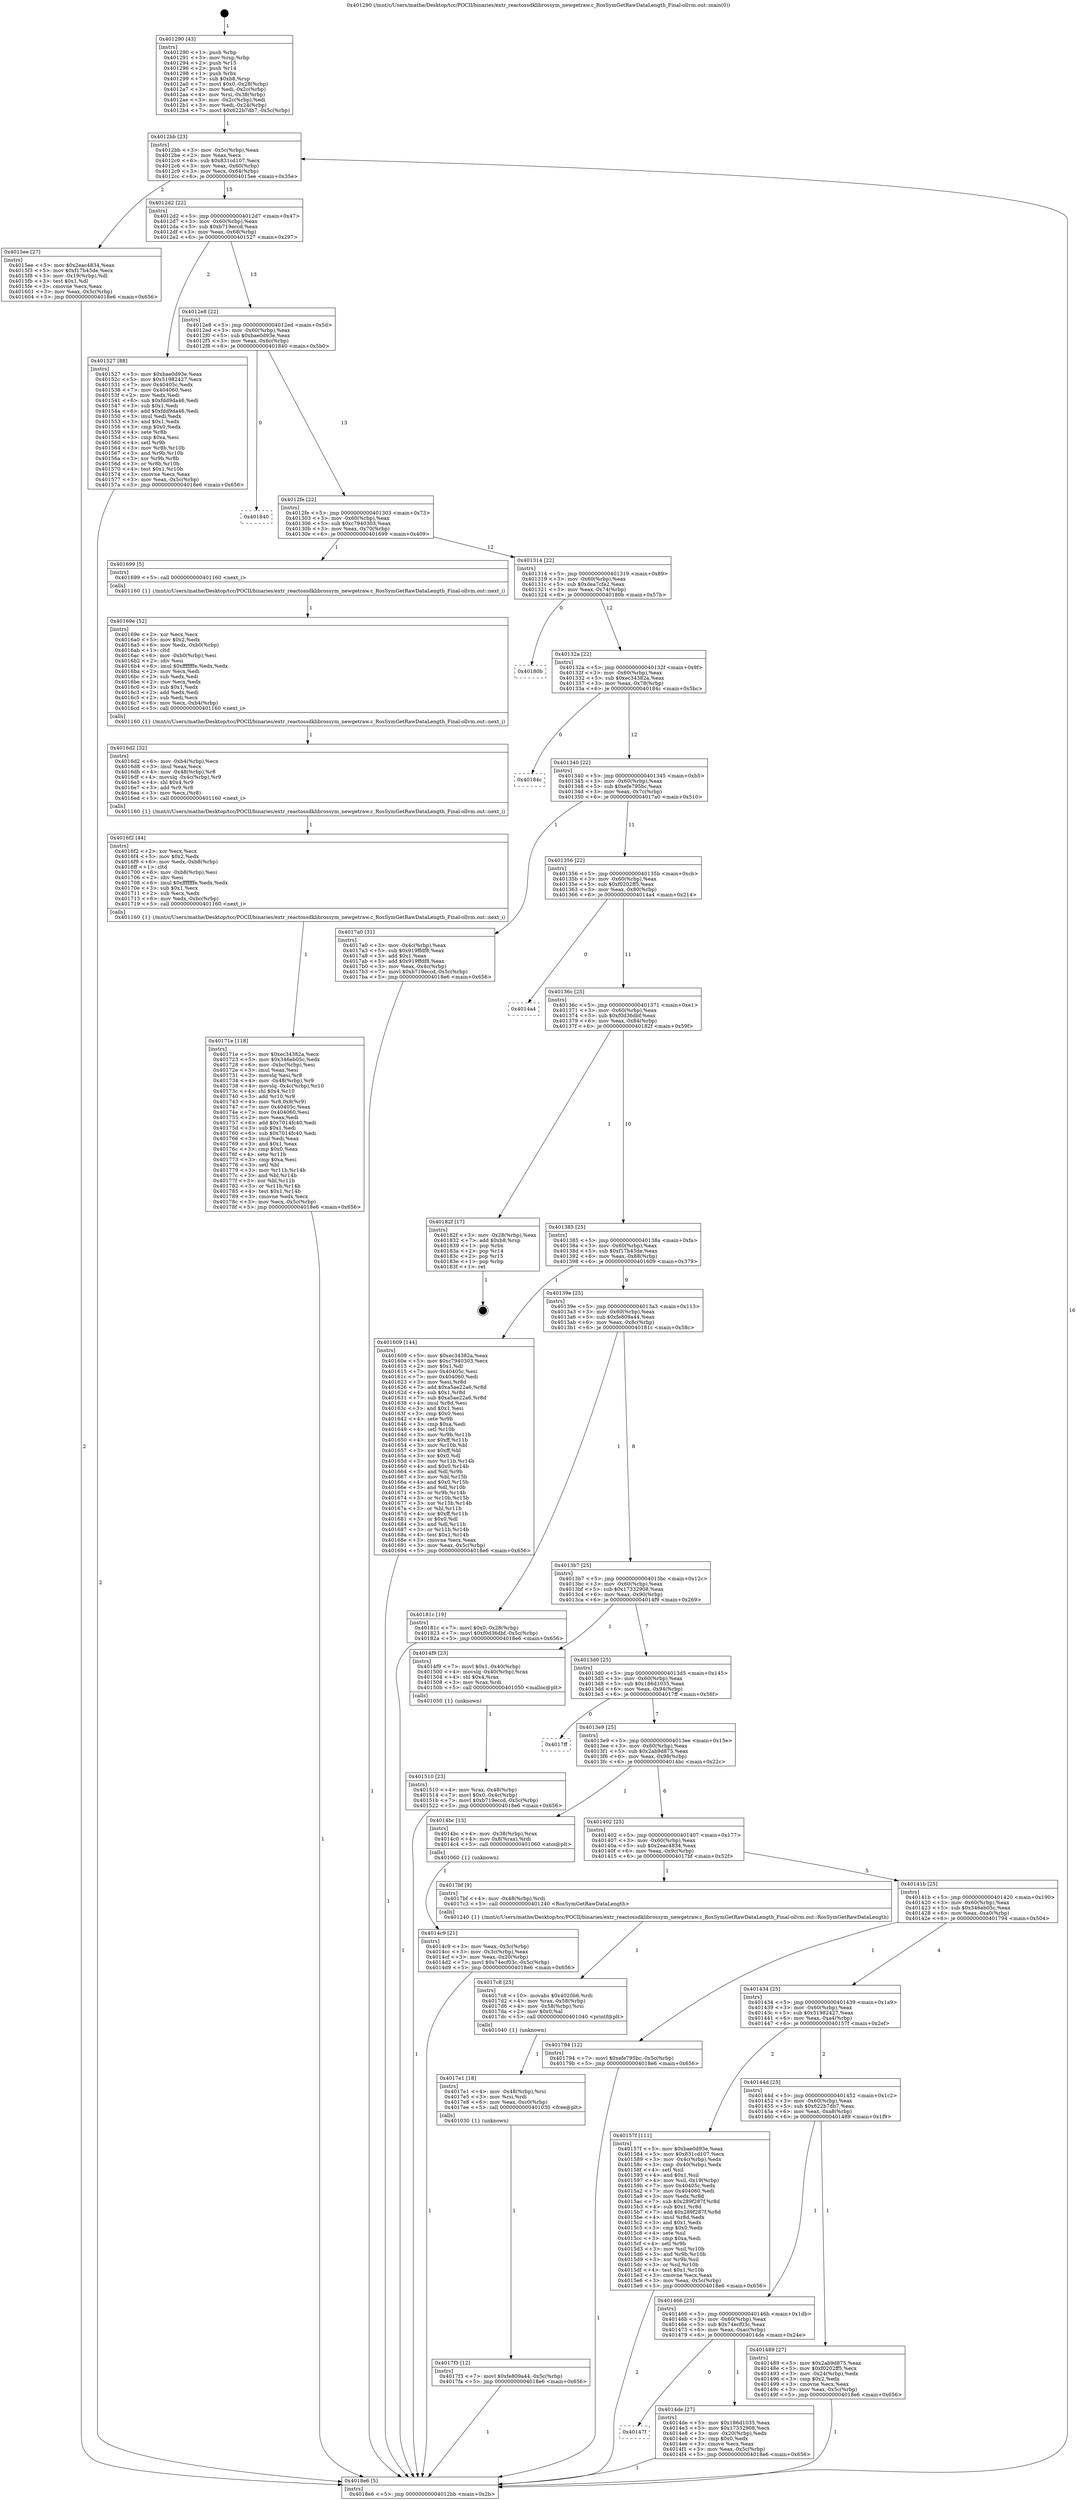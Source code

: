 digraph "0x401290" {
  label = "0x401290 (/mnt/c/Users/mathe/Desktop/tcc/POCII/binaries/extr_reactossdklibrossym_newgetraw.c_RosSymGetRawDataLength_Final-ollvm.out::main(0))"
  labelloc = "t"
  node[shape=record]

  Entry [label="",width=0.3,height=0.3,shape=circle,fillcolor=black,style=filled]
  "0x4012bb" [label="{
     0x4012bb [23]\l
     | [instrs]\l
     &nbsp;&nbsp;0x4012bb \<+3\>: mov -0x5c(%rbp),%eax\l
     &nbsp;&nbsp;0x4012be \<+2\>: mov %eax,%ecx\l
     &nbsp;&nbsp;0x4012c0 \<+6\>: sub $0x831cd107,%ecx\l
     &nbsp;&nbsp;0x4012c6 \<+3\>: mov %eax,-0x60(%rbp)\l
     &nbsp;&nbsp;0x4012c9 \<+3\>: mov %ecx,-0x64(%rbp)\l
     &nbsp;&nbsp;0x4012cc \<+6\>: je 00000000004015ee \<main+0x35e\>\l
  }"]
  "0x4015ee" [label="{
     0x4015ee [27]\l
     | [instrs]\l
     &nbsp;&nbsp;0x4015ee \<+5\>: mov $0x2eac4834,%eax\l
     &nbsp;&nbsp;0x4015f3 \<+5\>: mov $0xf17b45de,%ecx\l
     &nbsp;&nbsp;0x4015f8 \<+3\>: mov -0x19(%rbp),%dl\l
     &nbsp;&nbsp;0x4015fb \<+3\>: test $0x1,%dl\l
     &nbsp;&nbsp;0x4015fe \<+3\>: cmovne %ecx,%eax\l
     &nbsp;&nbsp;0x401601 \<+3\>: mov %eax,-0x5c(%rbp)\l
     &nbsp;&nbsp;0x401604 \<+5\>: jmp 00000000004018e6 \<main+0x656\>\l
  }"]
  "0x4012d2" [label="{
     0x4012d2 [22]\l
     | [instrs]\l
     &nbsp;&nbsp;0x4012d2 \<+5\>: jmp 00000000004012d7 \<main+0x47\>\l
     &nbsp;&nbsp;0x4012d7 \<+3\>: mov -0x60(%rbp),%eax\l
     &nbsp;&nbsp;0x4012da \<+5\>: sub $0xb719eccd,%eax\l
     &nbsp;&nbsp;0x4012df \<+3\>: mov %eax,-0x68(%rbp)\l
     &nbsp;&nbsp;0x4012e2 \<+6\>: je 0000000000401527 \<main+0x297\>\l
  }"]
  Exit [label="",width=0.3,height=0.3,shape=circle,fillcolor=black,style=filled,peripheries=2]
  "0x401527" [label="{
     0x401527 [88]\l
     | [instrs]\l
     &nbsp;&nbsp;0x401527 \<+5\>: mov $0xbae0d93e,%eax\l
     &nbsp;&nbsp;0x40152c \<+5\>: mov $0x51982427,%ecx\l
     &nbsp;&nbsp;0x401531 \<+7\>: mov 0x40405c,%edx\l
     &nbsp;&nbsp;0x401538 \<+7\>: mov 0x404060,%esi\l
     &nbsp;&nbsp;0x40153f \<+2\>: mov %edx,%edi\l
     &nbsp;&nbsp;0x401541 \<+6\>: sub $0xfdd9da46,%edi\l
     &nbsp;&nbsp;0x401547 \<+3\>: sub $0x1,%edi\l
     &nbsp;&nbsp;0x40154a \<+6\>: add $0xfdd9da46,%edi\l
     &nbsp;&nbsp;0x401550 \<+3\>: imul %edi,%edx\l
     &nbsp;&nbsp;0x401553 \<+3\>: and $0x1,%edx\l
     &nbsp;&nbsp;0x401556 \<+3\>: cmp $0x0,%edx\l
     &nbsp;&nbsp;0x401559 \<+4\>: sete %r8b\l
     &nbsp;&nbsp;0x40155d \<+3\>: cmp $0xa,%esi\l
     &nbsp;&nbsp;0x401560 \<+4\>: setl %r9b\l
     &nbsp;&nbsp;0x401564 \<+3\>: mov %r8b,%r10b\l
     &nbsp;&nbsp;0x401567 \<+3\>: and %r9b,%r10b\l
     &nbsp;&nbsp;0x40156a \<+3\>: xor %r9b,%r8b\l
     &nbsp;&nbsp;0x40156d \<+3\>: or %r8b,%r10b\l
     &nbsp;&nbsp;0x401570 \<+4\>: test $0x1,%r10b\l
     &nbsp;&nbsp;0x401574 \<+3\>: cmovne %ecx,%eax\l
     &nbsp;&nbsp;0x401577 \<+3\>: mov %eax,-0x5c(%rbp)\l
     &nbsp;&nbsp;0x40157a \<+5\>: jmp 00000000004018e6 \<main+0x656\>\l
  }"]
  "0x4012e8" [label="{
     0x4012e8 [22]\l
     | [instrs]\l
     &nbsp;&nbsp;0x4012e8 \<+5\>: jmp 00000000004012ed \<main+0x5d\>\l
     &nbsp;&nbsp;0x4012ed \<+3\>: mov -0x60(%rbp),%eax\l
     &nbsp;&nbsp;0x4012f0 \<+5\>: sub $0xbae0d93e,%eax\l
     &nbsp;&nbsp;0x4012f5 \<+3\>: mov %eax,-0x6c(%rbp)\l
     &nbsp;&nbsp;0x4012f8 \<+6\>: je 0000000000401840 \<main+0x5b0\>\l
  }"]
  "0x4017f3" [label="{
     0x4017f3 [12]\l
     | [instrs]\l
     &nbsp;&nbsp;0x4017f3 \<+7\>: movl $0xfe809a44,-0x5c(%rbp)\l
     &nbsp;&nbsp;0x4017fa \<+5\>: jmp 00000000004018e6 \<main+0x656\>\l
  }"]
  "0x401840" [label="{
     0x401840\l
  }", style=dashed]
  "0x4012fe" [label="{
     0x4012fe [22]\l
     | [instrs]\l
     &nbsp;&nbsp;0x4012fe \<+5\>: jmp 0000000000401303 \<main+0x73\>\l
     &nbsp;&nbsp;0x401303 \<+3\>: mov -0x60(%rbp),%eax\l
     &nbsp;&nbsp;0x401306 \<+5\>: sub $0xc7940303,%eax\l
     &nbsp;&nbsp;0x40130b \<+3\>: mov %eax,-0x70(%rbp)\l
     &nbsp;&nbsp;0x40130e \<+6\>: je 0000000000401699 \<main+0x409\>\l
  }"]
  "0x4017e1" [label="{
     0x4017e1 [18]\l
     | [instrs]\l
     &nbsp;&nbsp;0x4017e1 \<+4\>: mov -0x48(%rbp),%rsi\l
     &nbsp;&nbsp;0x4017e5 \<+3\>: mov %rsi,%rdi\l
     &nbsp;&nbsp;0x4017e8 \<+6\>: mov %eax,-0xc0(%rbp)\l
     &nbsp;&nbsp;0x4017ee \<+5\>: call 0000000000401030 \<free@plt\>\l
     | [calls]\l
     &nbsp;&nbsp;0x401030 \{1\} (unknown)\l
  }"]
  "0x401699" [label="{
     0x401699 [5]\l
     | [instrs]\l
     &nbsp;&nbsp;0x401699 \<+5\>: call 0000000000401160 \<next_i\>\l
     | [calls]\l
     &nbsp;&nbsp;0x401160 \{1\} (/mnt/c/Users/mathe/Desktop/tcc/POCII/binaries/extr_reactossdklibrossym_newgetraw.c_RosSymGetRawDataLength_Final-ollvm.out::next_i)\l
  }"]
  "0x401314" [label="{
     0x401314 [22]\l
     | [instrs]\l
     &nbsp;&nbsp;0x401314 \<+5\>: jmp 0000000000401319 \<main+0x89\>\l
     &nbsp;&nbsp;0x401319 \<+3\>: mov -0x60(%rbp),%eax\l
     &nbsp;&nbsp;0x40131c \<+5\>: sub $0xdea7cfa2,%eax\l
     &nbsp;&nbsp;0x401321 \<+3\>: mov %eax,-0x74(%rbp)\l
     &nbsp;&nbsp;0x401324 \<+6\>: je 000000000040180b \<main+0x57b\>\l
  }"]
  "0x4017c8" [label="{
     0x4017c8 [25]\l
     | [instrs]\l
     &nbsp;&nbsp;0x4017c8 \<+10\>: movabs $0x4020b6,%rdi\l
     &nbsp;&nbsp;0x4017d2 \<+4\>: mov %rax,-0x58(%rbp)\l
     &nbsp;&nbsp;0x4017d6 \<+4\>: mov -0x58(%rbp),%rsi\l
     &nbsp;&nbsp;0x4017da \<+2\>: mov $0x0,%al\l
     &nbsp;&nbsp;0x4017dc \<+5\>: call 0000000000401040 \<printf@plt\>\l
     | [calls]\l
     &nbsp;&nbsp;0x401040 \{1\} (unknown)\l
  }"]
  "0x40180b" [label="{
     0x40180b\l
  }", style=dashed]
  "0x40132a" [label="{
     0x40132a [22]\l
     | [instrs]\l
     &nbsp;&nbsp;0x40132a \<+5\>: jmp 000000000040132f \<main+0x9f\>\l
     &nbsp;&nbsp;0x40132f \<+3\>: mov -0x60(%rbp),%eax\l
     &nbsp;&nbsp;0x401332 \<+5\>: sub $0xec34382a,%eax\l
     &nbsp;&nbsp;0x401337 \<+3\>: mov %eax,-0x78(%rbp)\l
     &nbsp;&nbsp;0x40133a \<+6\>: je 000000000040184c \<main+0x5bc\>\l
  }"]
  "0x40171e" [label="{
     0x40171e [118]\l
     | [instrs]\l
     &nbsp;&nbsp;0x40171e \<+5\>: mov $0xec34382a,%ecx\l
     &nbsp;&nbsp;0x401723 \<+5\>: mov $0x346eb05c,%edx\l
     &nbsp;&nbsp;0x401728 \<+6\>: mov -0xbc(%rbp),%esi\l
     &nbsp;&nbsp;0x40172e \<+3\>: imul %eax,%esi\l
     &nbsp;&nbsp;0x401731 \<+3\>: movslq %esi,%r8\l
     &nbsp;&nbsp;0x401734 \<+4\>: mov -0x48(%rbp),%r9\l
     &nbsp;&nbsp;0x401738 \<+4\>: movslq -0x4c(%rbp),%r10\l
     &nbsp;&nbsp;0x40173c \<+4\>: shl $0x4,%r10\l
     &nbsp;&nbsp;0x401740 \<+3\>: add %r10,%r9\l
     &nbsp;&nbsp;0x401743 \<+4\>: mov %r8,0x8(%r9)\l
     &nbsp;&nbsp;0x401747 \<+7\>: mov 0x40405c,%eax\l
     &nbsp;&nbsp;0x40174e \<+7\>: mov 0x404060,%esi\l
     &nbsp;&nbsp;0x401755 \<+2\>: mov %eax,%edi\l
     &nbsp;&nbsp;0x401757 \<+6\>: add $0x7014fc40,%edi\l
     &nbsp;&nbsp;0x40175d \<+3\>: sub $0x1,%edi\l
     &nbsp;&nbsp;0x401760 \<+6\>: sub $0x7014fc40,%edi\l
     &nbsp;&nbsp;0x401766 \<+3\>: imul %edi,%eax\l
     &nbsp;&nbsp;0x401769 \<+3\>: and $0x1,%eax\l
     &nbsp;&nbsp;0x40176c \<+3\>: cmp $0x0,%eax\l
     &nbsp;&nbsp;0x40176f \<+4\>: sete %r11b\l
     &nbsp;&nbsp;0x401773 \<+3\>: cmp $0xa,%esi\l
     &nbsp;&nbsp;0x401776 \<+3\>: setl %bl\l
     &nbsp;&nbsp;0x401779 \<+3\>: mov %r11b,%r14b\l
     &nbsp;&nbsp;0x40177c \<+3\>: and %bl,%r14b\l
     &nbsp;&nbsp;0x40177f \<+3\>: xor %bl,%r11b\l
     &nbsp;&nbsp;0x401782 \<+3\>: or %r11b,%r14b\l
     &nbsp;&nbsp;0x401785 \<+4\>: test $0x1,%r14b\l
     &nbsp;&nbsp;0x401789 \<+3\>: cmovne %edx,%ecx\l
     &nbsp;&nbsp;0x40178c \<+3\>: mov %ecx,-0x5c(%rbp)\l
     &nbsp;&nbsp;0x40178f \<+5\>: jmp 00000000004018e6 \<main+0x656\>\l
  }"]
  "0x40184c" [label="{
     0x40184c\l
  }", style=dashed]
  "0x401340" [label="{
     0x401340 [22]\l
     | [instrs]\l
     &nbsp;&nbsp;0x401340 \<+5\>: jmp 0000000000401345 \<main+0xb5\>\l
     &nbsp;&nbsp;0x401345 \<+3\>: mov -0x60(%rbp),%eax\l
     &nbsp;&nbsp;0x401348 \<+5\>: sub $0xefe795bc,%eax\l
     &nbsp;&nbsp;0x40134d \<+3\>: mov %eax,-0x7c(%rbp)\l
     &nbsp;&nbsp;0x401350 \<+6\>: je 00000000004017a0 \<main+0x510\>\l
  }"]
  "0x4016f2" [label="{
     0x4016f2 [44]\l
     | [instrs]\l
     &nbsp;&nbsp;0x4016f2 \<+2\>: xor %ecx,%ecx\l
     &nbsp;&nbsp;0x4016f4 \<+5\>: mov $0x2,%edx\l
     &nbsp;&nbsp;0x4016f9 \<+6\>: mov %edx,-0xb8(%rbp)\l
     &nbsp;&nbsp;0x4016ff \<+1\>: cltd\l
     &nbsp;&nbsp;0x401700 \<+6\>: mov -0xb8(%rbp),%esi\l
     &nbsp;&nbsp;0x401706 \<+2\>: idiv %esi\l
     &nbsp;&nbsp;0x401708 \<+6\>: imul $0xfffffffe,%edx,%edx\l
     &nbsp;&nbsp;0x40170e \<+3\>: sub $0x1,%ecx\l
     &nbsp;&nbsp;0x401711 \<+2\>: sub %ecx,%edx\l
     &nbsp;&nbsp;0x401713 \<+6\>: mov %edx,-0xbc(%rbp)\l
     &nbsp;&nbsp;0x401719 \<+5\>: call 0000000000401160 \<next_i\>\l
     | [calls]\l
     &nbsp;&nbsp;0x401160 \{1\} (/mnt/c/Users/mathe/Desktop/tcc/POCII/binaries/extr_reactossdklibrossym_newgetraw.c_RosSymGetRawDataLength_Final-ollvm.out::next_i)\l
  }"]
  "0x4017a0" [label="{
     0x4017a0 [31]\l
     | [instrs]\l
     &nbsp;&nbsp;0x4017a0 \<+3\>: mov -0x4c(%rbp),%eax\l
     &nbsp;&nbsp;0x4017a3 \<+5\>: sub $0x919ffdf8,%eax\l
     &nbsp;&nbsp;0x4017a8 \<+3\>: add $0x1,%eax\l
     &nbsp;&nbsp;0x4017ab \<+5\>: add $0x919ffdf8,%eax\l
     &nbsp;&nbsp;0x4017b0 \<+3\>: mov %eax,-0x4c(%rbp)\l
     &nbsp;&nbsp;0x4017b3 \<+7\>: movl $0xb719eccd,-0x5c(%rbp)\l
     &nbsp;&nbsp;0x4017ba \<+5\>: jmp 00000000004018e6 \<main+0x656\>\l
  }"]
  "0x401356" [label="{
     0x401356 [22]\l
     | [instrs]\l
     &nbsp;&nbsp;0x401356 \<+5\>: jmp 000000000040135b \<main+0xcb\>\l
     &nbsp;&nbsp;0x40135b \<+3\>: mov -0x60(%rbp),%eax\l
     &nbsp;&nbsp;0x40135e \<+5\>: sub $0xf0202ff5,%eax\l
     &nbsp;&nbsp;0x401363 \<+3\>: mov %eax,-0x80(%rbp)\l
     &nbsp;&nbsp;0x401366 \<+6\>: je 00000000004014a4 \<main+0x214\>\l
  }"]
  "0x4016d2" [label="{
     0x4016d2 [32]\l
     | [instrs]\l
     &nbsp;&nbsp;0x4016d2 \<+6\>: mov -0xb4(%rbp),%ecx\l
     &nbsp;&nbsp;0x4016d8 \<+3\>: imul %eax,%ecx\l
     &nbsp;&nbsp;0x4016db \<+4\>: mov -0x48(%rbp),%r8\l
     &nbsp;&nbsp;0x4016df \<+4\>: movslq -0x4c(%rbp),%r9\l
     &nbsp;&nbsp;0x4016e3 \<+4\>: shl $0x4,%r9\l
     &nbsp;&nbsp;0x4016e7 \<+3\>: add %r9,%r8\l
     &nbsp;&nbsp;0x4016ea \<+3\>: mov %ecx,(%r8)\l
     &nbsp;&nbsp;0x4016ed \<+5\>: call 0000000000401160 \<next_i\>\l
     | [calls]\l
     &nbsp;&nbsp;0x401160 \{1\} (/mnt/c/Users/mathe/Desktop/tcc/POCII/binaries/extr_reactossdklibrossym_newgetraw.c_RosSymGetRawDataLength_Final-ollvm.out::next_i)\l
  }"]
  "0x4014a4" [label="{
     0x4014a4\l
  }", style=dashed]
  "0x40136c" [label="{
     0x40136c [25]\l
     | [instrs]\l
     &nbsp;&nbsp;0x40136c \<+5\>: jmp 0000000000401371 \<main+0xe1\>\l
     &nbsp;&nbsp;0x401371 \<+3\>: mov -0x60(%rbp),%eax\l
     &nbsp;&nbsp;0x401374 \<+5\>: sub $0xf0d36dbf,%eax\l
     &nbsp;&nbsp;0x401379 \<+6\>: mov %eax,-0x84(%rbp)\l
     &nbsp;&nbsp;0x40137f \<+6\>: je 000000000040182f \<main+0x59f\>\l
  }"]
  "0x40169e" [label="{
     0x40169e [52]\l
     | [instrs]\l
     &nbsp;&nbsp;0x40169e \<+2\>: xor %ecx,%ecx\l
     &nbsp;&nbsp;0x4016a0 \<+5\>: mov $0x2,%edx\l
     &nbsp;&nbsp;0x4016a5 \<+6\>: mov %edx,-0xb0(%rbp)\l
     &nbsp;&nbsp;0x4016ab \<+1\>: cltd\l
     &nbsp;&nbsp;0x4016ac \<+6\>: mov -0xb0(%rbp),%esi\l
     &nbsp;&nbsp;0x4016b2 \<+2\>: idiv %esi\l
     &nbsp;&nbsp;0x4016b4 \<+6\>: imul $0xfffffffe,%edx,%edx\l
     &nbsp;&nbsp;0x4016ba \<+2\>: mov %ecx,%edi\l
     &nbsp;&nbsp;0x4016bc \<+2\>: sub %edx,%edi\l
     &nbsp;&nbsp;0x4016be \<+2\>: mov %ecx,%edx\l
     &nbsp;&nbsp;0x4016c0 \<+3\>: sub $0x1,%edx\l
     &nbsp;&nbsp;0x4016c3 \<+2\>: add %edx,%edi\l
     &nbsp;&nbsp;0x4016c5 \<+2\>: sub %edi,%ecx\l
     &nbsp;&nbsp;0x4016c7 \<+6\>: mov %ecx,-0xb4(%rbp)\l
     &nbsp;&nbsp;0x4016cd \<+5\>: call 0000000000401160 \<next_i\>\l
     | [calls]\l
     &nbsp;&nbsp;0x401160 \{1\} (/mnt/c/Users/mathe/Desktop/tcc/POCII/binaries/extr_reactossdklibrossym_newgetraw.c_RosSymGetRawDataLength_Final-ollvm.out::next_i)\l
  }"]
  "0x40182f" [label="{
     0x40182f [17]\l
     | [instrs]\l
     &nbsp;&nbsp;0x40182f \<+3\>: mov -0x28(%rbp),%eax\l
     &nbsp;&nbsp;0x401832 \<+7\>: add $0xb8,%rsp\l
     &nbsp;&nbsp;0x401839 \<+1\>: pop %rbx\l
     &nbsp;&nbsp;0x40183a \<+2\>: pop %r14\l
     &nbsp;&nbsp;0x40183c \<+2\>: pop %r15\l
     &nbsp;&nbsp;0x40183e \<+1\>: pop %rbp\l
     &nbsp;&nbsp;0x40183f \<+1\>: ret\l
  }"]
  "0x401385" [label="{
     0x401385 [25]\l
     | [instrs]\l
     &nbsp;&nbsp;0x401385 \<+5\>: jmp 000000000040138a \<main+0xfa\>\l
     &nbsp;&nbsp;0x40138a \<+3\>: mov -0x60(%rbp),%eax\l
     &nbsp;&nbsp;0x40138d \<+5\>: sub $0xf17b45de,%eax\l
     &nbsp;&nbsp;0x401392 \<+6\>: mov %eax,-0x88(%rbp)\l
     &nbsp;&nbsp;0x401398 \<+6\>: je 0000000000401609 \<main+0x379\>\l
  }"]
  "0x401510" [label="{
     0x401510 [23]\l
     | [instrs]\l
     &nbsp;&nbsp;0x401510 \<+4\>: mov %rax,-0x48(%rbp)\l
     &nbsp;&nbsp;0x401514 \<+7\>: movl $0x0,-0x4c(%rbp)\l
     &nbsp;&nbsp;0x40151b \<+7\>: movl $0xb719eccd,-0x5c(%rbp)\l
     &nbsp;&nbsp;0x401522 \<+5\>: jmp 00000000004018e6 \<main+0x656\>\l
  }"]
  "0x401609" [label="{
     0x401609 [144]\l
     | [instrs]\l
     &nbsp;&nbsp;0x401609 \<+5\>: mov $0xec34382a,%eax\l
     &nbsp;&nbsp;0x40160e \<+5\>: mov $0xc7940303,%ecx\l
     &nbsp;&nbsp;0x401613 \<+2\>: mov $0x1,%dl\l
     &nbsp;&nbsp;0x401615 \<+7\>: mov 0x40405c,%esi\l
     &nbsp;&nbsp;0x40161c \<+7\>: mov 0x404060,%edi\l
     &nbsp;&nbsp;0x401623 \<+3\>: mov %esi,%r8d\l
     &nbsp;&nbsp;0x401626 \<+7\>: add $0xa5ae22a6,%r8d\l
     &nbsp;&nbsp;0x40162d \<+4\>: sub $0x1,%r8d\l
     &nbsp;&nbsp;0x401631 \<+7\>: sub $0xa5ae22a6,%r8d\l
     &nbsp;&nbsp;0x401638 \<+4\>: imul %r8d,%esi\l
     &nbsp;&nbsp;0x40163c \<+3\>: and $0x1,%esi\l
     &nbsp;&nbsp;0x40163f \<+3\>: cmp $0x0,%esi\l
     &nbsp;&nbsp;0x401642 \<+4\>: sete %r9b\l
     &nbsp;&nbsp;0x401646 \<+3\>: cmp $0xa,%edi\l
     &nbsp;&nbsp;0x401649 \<+4\>: setl %r10b\l
     &nbsp;&nbsp;0x40164d \<+3\>: mov %r9b,%r11b\l
     &nbsp;&nbsp;0x401650 \<+4\>: xor $0xff,%r11b\l
     &nbsp;&nbsp;0x401654 \<+3\>: mov %r10b,%bl\l
     &nbsp;&nbsp;0x401657 \<+3\>: xor $0xff,%bl\l
     &nbsp;&nbsp;0x40165a \<+3\>: xor $0x0,%dl\l
     &nbsp;&nbsp;0x40165d \<+3\>: mov %r11b,%r14b\l
     &nbsp;&nbsp;0x401660 \<+4\>: and $0x0,%r14b\l
     &nbsp;&nbsp;0x401664 \<+3\>: and %dl,%r9b\l
     &nbsp;&nbsp;0x401667 \<+3\>: mov %bl,%r15b\l
     &nbsp;&nbsp;0x40166a \<+4\>: and $0x0,%r15b\l
     &nbsp;&nbsp;0x40166e \<+3\>: and %dl,%r10b\l
     &nbsp;&nbsp;0x401671 \<+3\>: or %r9b,%r14b\l
     &nbsp;&nbsp;0x401674 \<+3\>: or %r10b,%r15b\l
     &nbsp;&nbsp;0x401677 \<+3\>: xor %r15b,%r14b\l
     &nbsp;&nbsp;0x40167a \<+3\>: or %bl,%r11b\l
     &nbsp;&nbsp;0x40167d \<+4\>: xor $0xff,%r11b\l
     &nbsp;&nbsp;0x401681 \<+3\>: or $0x0,%dl\l
     &nbsp;&nbsp;0x401684 \<+3\>: and %dl,%r11b\l
     &nbsp;&nbsp;0x401687 \<+3\>: or %r11b,%r14b\l
     &nbsp;&nbsp;0x40168a \<+4\>: test $0x1,%r14b\l
     &nbsp;&nbsp;0x40168e \<+3\>: cmovne %ecx,%eax\l
     &nbsp;&nbsp;0x401691 \<+3\>: mov %eax,-0x5c(%rbp)\l
     &nbsp;&nbsp;0x401694 \<+5\>: jmp 00000000004018e6 \<main+0x656\>\l
  }"]
  "0x40139e" [label="{
     0x40139e [25]\l
     | [instrs]\l
     &nbsp;&nbsp;0x40139e \<+5\>: jmp 00000000004013a3 \<main+0x113\>\l
     &nbsp;&nbsp;0x4013a3 \<+3\>: mov -0x60(%rbp),%eax\l
     &nbsp;&nbsp;0x4013a6 \<+5\>: sub $0xfe809a44,%eax\l
     &nbsp;&nbsp;0x4013ab \<+6\>: mov %eax,-0x8c(%rbp)\l
     &nbsp;&nbsp;0x4013b1 \<+6\>: je 000000000040181c \<main+0x58c\>\l
  }"]
  "0x40147f" [label="{
     0x40147f\l
  }", style=dashed]
  "0x40181c" [label="{
     0x40181c [19]\l
     | [instrs]\l
     &nbsp;&nbsp;0x40181c \<+7\>: movl $0x0,-0x28(%rbp)\l
     &nbsp;&nbsp;0x401823 \<+7\>: movl $0xf0d36dbf,-0x5c(%rbp)\l
     &nbsp;&nbsp;0x40182a \<+5\>: jmp 00000000004018e6 \<main+0x656\>\l
  }"]
  "0x4013b7" [label="{
     0x4013b7 [25]\l
     | [instrs]\l
     &nbsp;&nbsp;0x4013b7 \<+5\>: jmp 00000000004013bc \<main+0x12c\>\l
     &nbsp;&nbsp;0x4013bc \<+3\>: mov -0x60(%rbp),%eax\l
     &nbsp;&nbsp;0x4013bf \<+5\>: sub $0x17332908,%eax\l
     &nbsp;&nbsp;0x4013c4 \<+6\>: mov %eax,-0x90(%rbp)\l
     &nbsp;&nbsp;0x4013ca \<+6\>: je 00000000004014f9 \<main+0x269\>\l
  }"]
  "0x4014de" [label="{
     0x4014de [27]\l
     | [instrs]\l
     &nbsp;&nbsp;0x4014de \<+5\>: mov $0x186d1035,%eax\l
     &nbsp;&nbsp;0x4014e3 \<+5\>: mov $0x17332908,%ecx\l
     &nbsp;&nbsp;0x4014e8 \<+3\>: mov -0x20(%rbp),%edx\l
     &nbsp;&nbsp;0x4014eb \<+3\>: cmp $0x0,%edx\l
     &nbsp;&nbsp;0x4014ee \<+3\>: cmove %ecx,%eax\l
     &nbsp;&nbsp;0x4014f1 \<+3\>: mov %eax,-0x5c(%rbp)\l
     &nbsp;&nbsp;0x4014f4 \<+5\>: jmp 00000000004018e6 \<main+0x656\>\l
  }"]
  "0x4014f9" [label="{
     0x4014f9 [23]\l
     | [instrs]\l
     &nbsp;&nbsp;0x4014f9 \<+7\>: movl $0x1,-0x40(%rbp)\l
     &nbsp;&nbsp;0x401500 \<+4\>: movslq -0x40(%rbp),%rax\l
     &nbsp;&nbsp;0x401504 \<+4\>: shl $0x4,%rax\l
     &nbsp;&nbsp;0x401508 \<+3\>: mov %rax,%rdi\l
     &nbsp;&nbsp;0x40150b \<+5\>: call 0000000000401050 \<malloc@plt\>\l
     | [calls]\l
     &nbsp;&nbsp;0x401050 \{1\} (unknown)\l
  }"]
  "0x4013d0" [label="{
     0x4013d0 [25]\l
     | [instrs]\l
     &nbsp;&nbsp;0x4013d0 \<+5\>: jmp 00000000004013d5 \<main+0x145\>\l
     &nbsp;&nbsp;0x4013d5 \<+3\>: mov -0x60(%rbp),%eax\l
     &nbsp;&nbsp;0x4013d8 \<+5\>: sub $0x186d1035,%eax\l
     &nbsp;&nbsp;0x4013dd \<+6\>: mov %eax,-0x94(%rbp)\l
     &nbsp;&nbsp;0x4013e3 \<+6\>: je 00000000004017ff \<main+0x56f\>\l
  }"]
  "0x4014c9" [label="{
     0x4014c9 [21]\l
     | [instrs]\l
     &nbsp;&nbsp;0x4014c9 \<+3\>: mov %eax,-0x3c(%rbp)\l
     &nbsp;&nbsp;0x4014cc \<+3\>: mov -0x3c(%rbp),%eax\l
     &nbsp;&nbsp;0x4014cf \<+3\>: mov %eax,-0x20(%rbp)\l
     &nbsp;&nbsp;0x4014d2 \<+7\>: movl $0x74ecf03c,-0x5c(%rbp)\l
     &nbsp;&nbsp;0x4014d9 \<+5\>: jmp 00000000004018e6 \<main+0x656\>\l
  }"]
  "0x4017ff" [label="{
     0x4017ff\l
  }", style=dashed]
  "0x4013e9" [label="{
     0x4013e9 [25]\l
     | [instrs]\l
     &nbsp;&nbsp;0x4013e9 \<+5\>: jmp 00000000004013ee \<main+0x15e\>\l
     &nbsp;&nbsp;0x4013ee \<+3\>: mov -0x60(%rbp),%eax\l
     &nbsp;&nbsp;0x4013f1 \<+5\>: sub $0x2ab9d875,%eax\l
     &nbsp;&nbsp;0x4013f6 \<+6\>: mov %eax,-0x98(%rbp)\l
     &nbsp;&nbsp;0x4013fc \<+6\>: je 00000000004014bc \<main+0x22c\>\l
  }"]
  "0x401290" [label="{
     0x401290 [43]\l
     | [instrs]\l
     &nbsp;&nbsp;0x401290 \<+1\>: push %rbp\l
     &nbsp;&nbsp;0x401291 \<+3\>: mov %rsp,%rbp\l
     &nbsp;&nbsp;0x401294 \<+2\>: push %r15\l
     &nbsp;&nbsp;0x401296 \<+2\>: push %r14\l
     &nbsp;&nbsp;0x401298 \<+1\>: push %rbx\l
     &nbsp;&nbsp;0x401299 \<+7\>: sub $0xb8,%rsp\l
     &nbsp;&nbsp;0x4012a0 \<+7\>: movl $0x0,-0x28(%rbp)\l
     &nbsp;&nbsp;0x4012a7 \<+3\>: mov %edi,-0x2c(%rbp)\l
     &nbsp;&nbsp;0x4012aa \<+4\>: mov %rsi,-0x38(%rbp)\l
     &nbsp;&nbsp;0x4012ae \<+3\>: mov -0x2c(%rbp),%edi\l
     &nbsp;&nbsp;0x4012b1 \<+3\>: mov %edi,-0x24(%rbp)\l
     &nbsp;&nbsp;0x4012b4 \<+7\>: movl $0x622b7db7,-0x5c(%rbp)\l
  }"]
  "0x4014bc" [label="{
     0x4014bc [13]\l
     | [instrs]\l
     &nbsp;&nbsp;0x4014bc \<+4\>: mov -0x38(%rbp),%rax\l
     &nbsp;&nbsp;0x4014c0 \<+4\>: mov 0x8(%rax),%rdi\l
     &nbsp;&nbsp;0x4014c4 \<+5\>: call 0000000000401060 \<atoi@plt\>\l
     | [calls]\l
     &nbsp;&nbsp;0x401060 \{1\} (unknown)\l
  }"]
  "0x401402" [label="{
     0x401402 [25]\l
     | [instrs]\l
     &nbsp;&nbsp;0x401402 \<+5\>: jmp 0000000000401407 \<main+0x177\>\l
     &nbsp;&nbsp;0x401407 \<+3\>: mov -0x60(%rbp),%eax\l
     &nbsp;&nbsp;0x40140a \<+5\>: sub $0x2eac4834,%eax\l
     &nbsp;&nbsp;0x40140f \<+6\>: mov %eax,-0x9c(%rbp)\l
     &nbsp;&nbsp;0x401415 \<+6\>: je 00000000004017bf \<main+0x52f\>\l
  }"]
  "0x4018e6" [label="{
     0x4018e6 [5]\l
     | [instrs]\l
     &nbsp;&nbsp;0x4018e6 \<+5\>: jmp 00000000004012bb \<main+0x2b\>\l
  }"]
  "0x4017bf" [label="{
     0x4017bf [9]\l
     | [instrs]\l
     &nbsp;&nbsp;0x4017bf \<+4\>: mov -0x48(%rbp),%rdi\l
     &nbsp;&nbsp;0x4017c3 \<+5\>: call 0000000000401240 \<RosSymGetRawDataLength\>\l
     | [calls]\l
     &nbsp;&nbsp;0x401240 \{1\} (/mnt/c/Users/mathe/Desktop/tcc/POCII/binaries/extr_reactossdklibrossym_newgetraw.c_RosSymGetRawDataLength_Final-ollvm.out::RosSymGetRawDataLength)\l
  }"]
  "0x40141b" [label="{
     0x40141b [25]\l
     | [instrs]\l
     &nbsp;&nbsp;0x40141b \<+5\>: jmp 0000000000401420 \<main+0x190\>\l
     &nbsp;&nbsp;0x401420 \<+3\>: mov -0x60(%rbp),%eax\l
     &nbsp;&nbsp;0x401423 \<+5\>: sub $0x346eb05c,%eax\l
     &nbsp;&nbsp;0x401428 \<+6\>: mov %eax,-0xa0(%rbp)\l
     &nbsp;&nbsp;0x40142e \<+6\>: je 0000000000401794 \<main+0x504\>\l
  }"]
  "0x401466" [label="{
     0x401466 [25]\l
     | [instrs]\l
     &nbsp;&nbsp;0x401466 \<+5\>: jmp 000000000040146b \<main+0x1db\>\l
     &nbsp;&nbsp;0x40146b \<+3\>: mov -0x60(%rbp),%eax\l
     &nbsp;&nbsp;0x40146e \<+5\>: sub $0x74ecf03c,%eax\l
     &nbsp;&nbsp;0x401473 \<+6\>: mov %eax,-0xac(%rbp)\l
     &nbsp;&nbsp;0x401479 \<+6\>: je 00000000004014de \<main+0x24e\>\l
  }"]
  "0x401794" [label="{
     0x401794 [12]\l
     | [instrs]\l
     &nbsp;&nbsp;0x401794 \<+7\>: movl $0xefe795bc,-0x5c(%rbp)\l
     &nbsp;&nbsp;0x40179b \<+5\>: jmp 00000000004018e6 \<main+0x656\>\l
  }"]
  "0x401434" [label="{
     0x401434 [25]\l
     | [instrs]\l
     &nbsp;&nbsp;0x401434 \<+5\>: jmp 0000000000401439 \<main+0x1a9\>\l
     &nbsp;&nbsp;0x401439 \<+3\>: mov -0x60(%rbp),%eax\l
     &nbsp;&nbsp;0x40143c \<+5\>: sub $0x51982427,%eax\l
     &nbsp;&nbsp;0x401441 \<+6\>: mov %eax,-0xa4(%rbp)\l
     &nbsp;&nbsp;0x401447 \<+6\>: je 000000000040157f \<main+0x2ef\>\l
  }"]
  "0x401489" [label="{
     0x401489 [27]\l
     | [instrs]\l
     &nbsp;&nbsp;0x401489 \<+5\>: mov $0x2ab9d875,%eax\l
     &nbsp;&nbsp;0x40148e \<+5\>: mov $0xf0202ff5,%ecx\l
     &nbsp;&nbsp;0x401493 \<+3\>: mov -0x24(%rbp),%edx\l
     &nbsp;&nbsp;0x401496 \<+3\>: cmp $0x2,%edx\l
     &nbsp;&nbsp;0x401499 \<+3\>: cmovne %ecx,%eax\l
     &nbsp;&nbsp;0x40149c \<+3\>: mov %eax,-0x5c(%rbp)\l
     &nbsp;&nbsp;0x40149f \<+5\>: jmp 00000000004018e6 \<main+0x656\>\l
  }"]
  "0x40157f" [label="{
     0x40157f [111]\l
     | [instrs]\l
     &nbsp;&nbsp;0x40157f \<+5\>: mov $0xbae0d93e,%eax\l
     &nbsp;&nbsp;0x401584 \<+5\>: mov $0x831cd107,%ecx\l
     &nbsp;&nbsp;0x401589 \<+3\>: mov -0x4c(%rbp),%edx\l
     &nbsp;&nbsp;0x40158c \<+3\>: cmp -0x40(%rbp),%edx\l
     &nbsp;&nbsp;0x40158f \<+4\>: setl %sil\l
     &nbsp;&nbsp;0x401593 \<+4\>: and $0x1,%sil\l
     &nbsp;&nbsp;0x401597 \<+4\>: mov %sil,-0x19(%rbp)\l
     &nbsp;&nbsp;0x40159b \<+7\>: mov 0x40405c,%edx\l
     &nbsp;&nbsp;0x4015a2 \<+7\>: mov 0x404060,%edi\l
     &nbsp;&nbsp;0x4015a9 \<+3\>: mov %edx,%r8d\l
     &nbsp;&nbsp;0x4015ac \<+7\>: sub $0x289f287f,%r8d\l
     &nbsp;&nbsp;0x4015b3 \<+4\>: sub $0x1,%r8d\l
     &nbsp;&nbsp;0x4015b7 \<+7\>: add $0x289f287f,%r8d\l
     &nbsp;&nbsp;0x4015be \<+4\>: imul %r8d,%edx\l
     &nbsp;&nbsp;0x4015c2 \<+3\>: and $0x1,%edx\l
     &nbsp;&nbsp;0x4015c5 \<+3\>: cmp $0x0,%edx\l
     &nbsp;&nbsp;0x4015c8 \<+4\>: sete %sil\l
     &nbsp;&nbsp;0x4015cc \<+3\>: cmp $0xa,%edi\l
     &nbsp;&nbsp;0x4015cf \<+4\>: setl %r9b\l
     &nbsp;&nbsp;0x4015d3 \<+3\>: mov %sil,%r10b\l
     &nbsp;&nbsp;0x4015d6 \<+3\>: and %r9b,%r10b\l
     &nbsp;&nbsp;0x4015d9 \<+3\>: xor %r9b,%sil\l
     &nbsp;&nbsp;0x4015dc \<+3\>: or %sil,%r10b\l
     &nbsp;&nbsp;0x4015df \<+4\>: test $0x1,%r10b\l
     &nbsp;&nbsp;0x4015e3 \<+3\>: cmovne %ecx,%eax\l
     &nbsp;&nbsp;0x4015e6 \<+3\>: mov %eax,-0x5c(%rbp)\l
     &nbsp;&nbsp;0x4015e9 \<+5\>: jmp 00000000004018e6 \<main+0x656\>\l
  }"]
  "0x40144d" [label="{
     0x40144d [25]\l
     | [instrs]\l
     &nbsp;&nbsp;0x40144d \<+5\>: jmp 0000000000401452 \<main+0x1c2\>\l
     &nbsp;&nbsp;0x401452 \<+3\>: mov -0x60(%rbp),%eax\l
     &nbsp;&nbsp;0x401455 \<+5\>: sub $0x622b7db7,%eax\l
     &nbsp;&nbsp;0x40145a \<+6\>: mov %eax,-0xa8(%rbp)\l
     &nbsp;&nbsp;0x401460 \<+6\>: je 0000000000401489 \<main+0x1f9\>\l
  }"]
  Entry -> "0x401290" [label=" 1"]
  "0x4012bb" -> "0x4015ee" [label=" 2"]
  "0x4012bb" -> "0x4012d2" [label=" 15"]
  "0x40182f" -> Exit [label=" 1"]
  "0x4012d2" -> "0x401527" [label=" 2"]
  "0x4012d2" -> "0x4012e8" [label=" 13"]
  "0x40181c" -> "0x4018e6" [label=" 1"]
  "0x4012e8" -> "0x401840" [label=" 0"]
  "0x4012e8" -> "0x4012fe" [label=" 13"]
  "0x4017f3" -> "0x4018e6" [label=" 1"]
  "0x4012fe" -> "0x401699" [label=" 1"]
  "0x4012fe" -> "0x401314" [label=" 12"]
  "0x4017e1" -> "0x4017f3" [label=" 1"]
  "0x401314" -> "0x40180b" [label=" 0"]
  "0x401314" -> "0x40132a" [label=" 12"]
  "0x4017c8" -> "0x4017e1" [label=" 1"]
  "0x40132a" -> "0x40184c" [label=" 0"]
  "0x40132a" -> "0x401340" [label=" 12"]
  "0x4017bf" -> "0x4017c8" [label=" 1"]
  "0x401340" -> "0x4017a0" [label=" 1"]
  "0x401340" -> "0x401356" [label=" 11"]
  "0x4017a0" -> "0x4018e6" [label=" 1"]
  "0x401356" -> "0x4014a4" [label=" 0"]
  "0x401356" -> "0x40136c" [label=" 11"]
  "0x401794" -> "0x4018e6" [label=" 1"]
  "0x40136c" -> "0x40182f" [label=" 1"]
  "0x40136c" -> "0x401385" [label=" 10"]
  "0x40171e" -> "0x4018e6" [label=" 1"]
  "0x401385" -> "0x401609" [label=" 1"]
  "0x401385" -> "0x40139e" [label=" 9"]
  "0x4016f2" -> "0x40171e" [label=" 1"]
  "0x40139e" -> "0x40181c" [label=" 1"]
  "0x40139e" -> "0x4013b7" [label=" 8"]
  "0x4016d2" -> "0x4016f2" [label=" 1"]
  "0x4013b7" -> "0x4014f9" [label=" 1"]
  "0x4013b7" -> "0x4013d0" [label=" 7"]
  "0x40169e" -> "0x4016d2" [label=" 1"]
  "0x4013d0" -> "0x4017ff" [label=" 0"]
  "0x4013d0" -> "0x4013e9" [label=" 7"]
  "0x401609" -> "0x4018e6" [label=" 1"]
  "0x4013e9" -> "0x4014bc" [label=" 1"]
  "0x4013e9" -> "0x401402" [label=" 6"]
  "0x4015ee" -> "0x4018e6" [label=" 2"]
  "0x401402" -> "0x4017bf" [label=" 1"]
  "0x401402" -> "0x40141b" [label=" 5"]
  "0x40157f" -> "0x4018e6" [label=" 2"]
  "0x40141b" -> "0x401794" [label=" 1"]
  "0x40141b" -> "0x401434" [label=" 4"]
  "0x401527" -> "0x4018e6" [label=" 2"]
  "0x401434" -> "0x40157f" [label=" 2"]
  "0x401434" -> "0x40144d" [label=" 2"]
  "0x401510" -> "0x4018e6" [label=" 1"]
  "0x40144d" -> "0x401489" [label=" 1"]
  "0x40144d" -> "0x401466" [label=" 1"]
  "0x401489" -> "0x4018e6" [label=" 1"]
  "0x401290" -> "0x4012bb" [label=" 1"]
  "0x4018e6" -> "0x4012bb" [label=" 16"]
  "0x4014bc" -> "0x4014c9" [label=" 1"]
  "0x4014c9" -> "0x4018e6" [label=" 1"]
  "0x401699" -> "0x40169e" [label=" 1"]
  "0x401466" -> "0x4014de" [label=" 1"]
  "0x401466" -> "0x40147f" [label=" 0"]
  "0x4014de" -> "0x4018e6" [label=" 1"]
  "0x4014f9" -> "0x401510" [label=" 1"]
}
